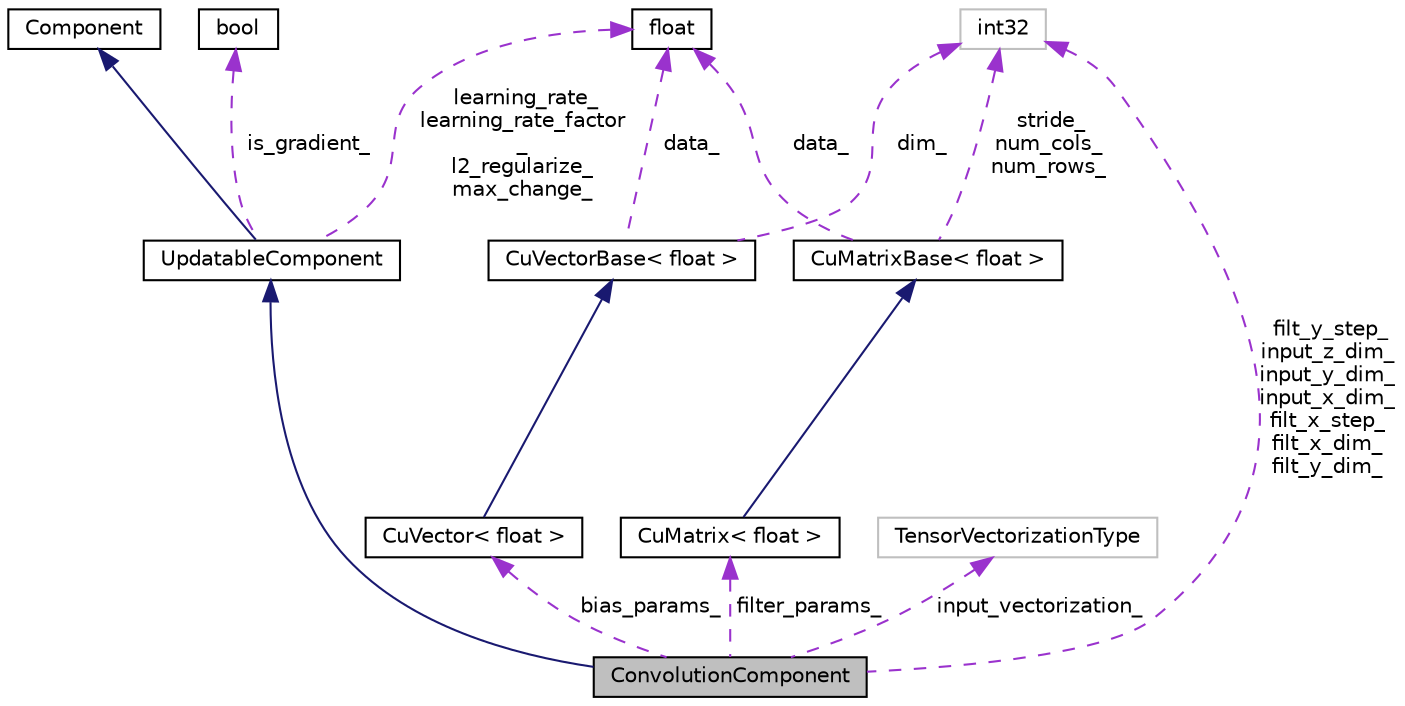 digraph "ConvolutionComponent"
{
  edge [fontname="Helvetica",fontsize="10",labelfontname="Helvetica",labelfontsize="10"];
  node [fontname="Helvetica",fontsize="10",shape=record];
  Node3 [label="ConvolutionComponent",height=0.2,width=0.4,color="black", fillcolor="grey75", style="filled", fontcolor="black"];
  Node4 -> Node3 [dir="back",color="midnightblue",fontsize="10",style="solid",fontname="Helvetica"];
  Node4 [label="UpdatableComponent",height=0.2,width=0.4,color="black", fillcolor="white", style="filled",URL="$classkaldi_1_1nnet3_1_1UpdatableComponent.html",tooltip="Class UpdatableComponent is a Component which has trainable parameters; it extends the interface of C..."];
  Node5 -> Node4 [dir="back",color="midnightblue",fontsize="10",style="solid",fontname="Helvetica"];
  Node5 [label="Component",height=0.2,width=0.4,color="black", fillcolor="white", style="filled",URL="$classkaldi_1_1nnet3_1_1Component.html",tooltip="Abstract base-class for neural-net components. "];
  Node6 -> Node4 [dir="back",color="darkorchid3",fontsize="10",style="dashed",label=" learning_rate_\nlearning_rate_factor\l_\nl2_regularize_\nmax_change_" ,fontname="Helvetica"];
  Node6 [label="float",height=0.2,width=0.4,color="black", fillcolor="white", style="filled",URL="$classfloat.html"];
  Node7 -> Node4 [dir="back",color="darkorchid3",fontsize="10",style="dashed",label=" is_gradient_" ,fontname="Helvetica"];
  Node7 [label="bool",height=0.2,width=0.4,color="black", fillcolor="white", style="filled",URL="$classbool.html"];
  Node8 -> Node3 [dir="back",color="darkorchid3",fontsize="10",style="dashed",label=" filter_params_" ,fontname="Helvetica"];
  Node8 [label="CuMatrix\< float \>",height=0.2,width=0.4,color="black", fillcolor="white", style="filled",URL="$classkaldi_1_1CuMatrix.html"];
  Node9 -> Node8 [dir="back",color="midnightblue",fontsize="10",style="solid",fontname="Helvetica"];
  Node9 [label="CuMatrixBase\< float \>",height=0.2,width=0.4,color="black", fillcolor="white", style="filled",URL="$classkaldi_1_1CuMatrixBase.html"];
  Node6 -> Node9 [dir="back",color="darkorchid3",fontsize="10",style="dashed",label=" data_" ,fontname="Helvetica"];
  Node10 -> Node9 [dir="back",color="darkorchid3",fontsize="10",style="dashed",label=" stride_\nnum_cols_\nnum_rows_" ,fontname="Helvetica"];
  Node10 [label="int32",height=0.2,width=0.4,color="grey75", fillcolor="white", style="filled"];
  Node11 -> Node3 [dir="back",color="darkorchid3",fontsize="10",style="dashed",label=" input_vectorization_" ,fontname="Helvetica"];
  Node11 [label="TensorVectorizationType",height=0.2,width=0.4,color="grey75", fillcolor="white", style="filled"];
  Node12 -> Node3 [dir="back",color="darkorchid3",fontsize="10",style="dashed",label=" bias_params_" ,fontname="Helvetica"];
  Node12 [label="CuVector\< float \>",height=0.2,width=0.4,color="black", fillcolor="white", style="filled",URL="$classkaldi_1_1CuVector.html"];
  Node13 -> Node12 [dir="back",color="midnightblue",fontsize="10",style="solid",fontname="Helvetica"];
  Node13 [label="CuVectorBase\< float \>",height=0.2,width=0.4,color="black", fillcolor="white", style="filled",URL="$classkaldi_1_1CuVectorBase.html"];
  Node6 -> Node13 [dir="back",color="darkorchid3",fontsize="10",style="dashed",label=" data_" ,fontname="Helvetica"];
  Node10 -> Node13 [dir="back",color="darkorchid3",fontsize="10",style="dashed",label=" dim_" ,fontname="Helvetica"];
  Node10 -> Node3 [dir="back",color="darkorchid3",fontsize="10",style="dashed",label=" filt_y_step_\ninput_z_dim_\ninput_y_dim_\ninput_x_dim_\nfilt_x_step_\nfilt_x_dim_\nfilt_y_dim_" ,fontname="Helvetica"];
}
